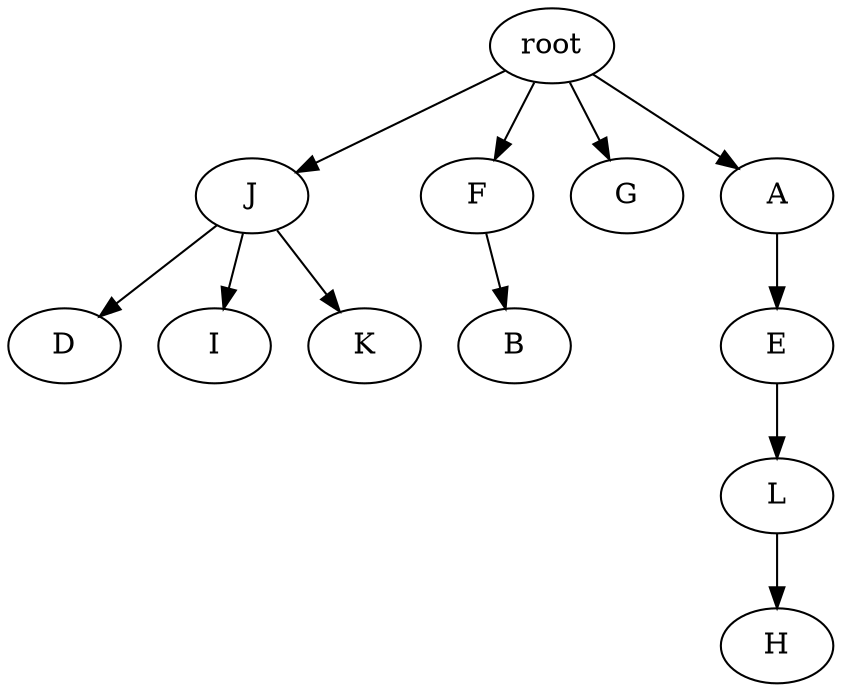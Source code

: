 strict digraph G {
	graph [name=G];
	0	 [label=root];
	4	 [label=J];
	0 -> 4;
	3	 [label=F];
	0 -> 3;
	1	 [label=G];
	0 -> 1;
	5	 [label=A];
	0 -> 5;
	9	 [label=D];
	4 -> 9;
	7	 [label=I];
	4 -> 7;
	8	 [label=K];
	4 -> 8;
	12	 [label=H];
	10	 [label=E];
	11	 [label=L];
	10 -> 11;
	6	 [label=B];
	3 -> 6;
	5 -> 10;
	11 -> 12;
}
